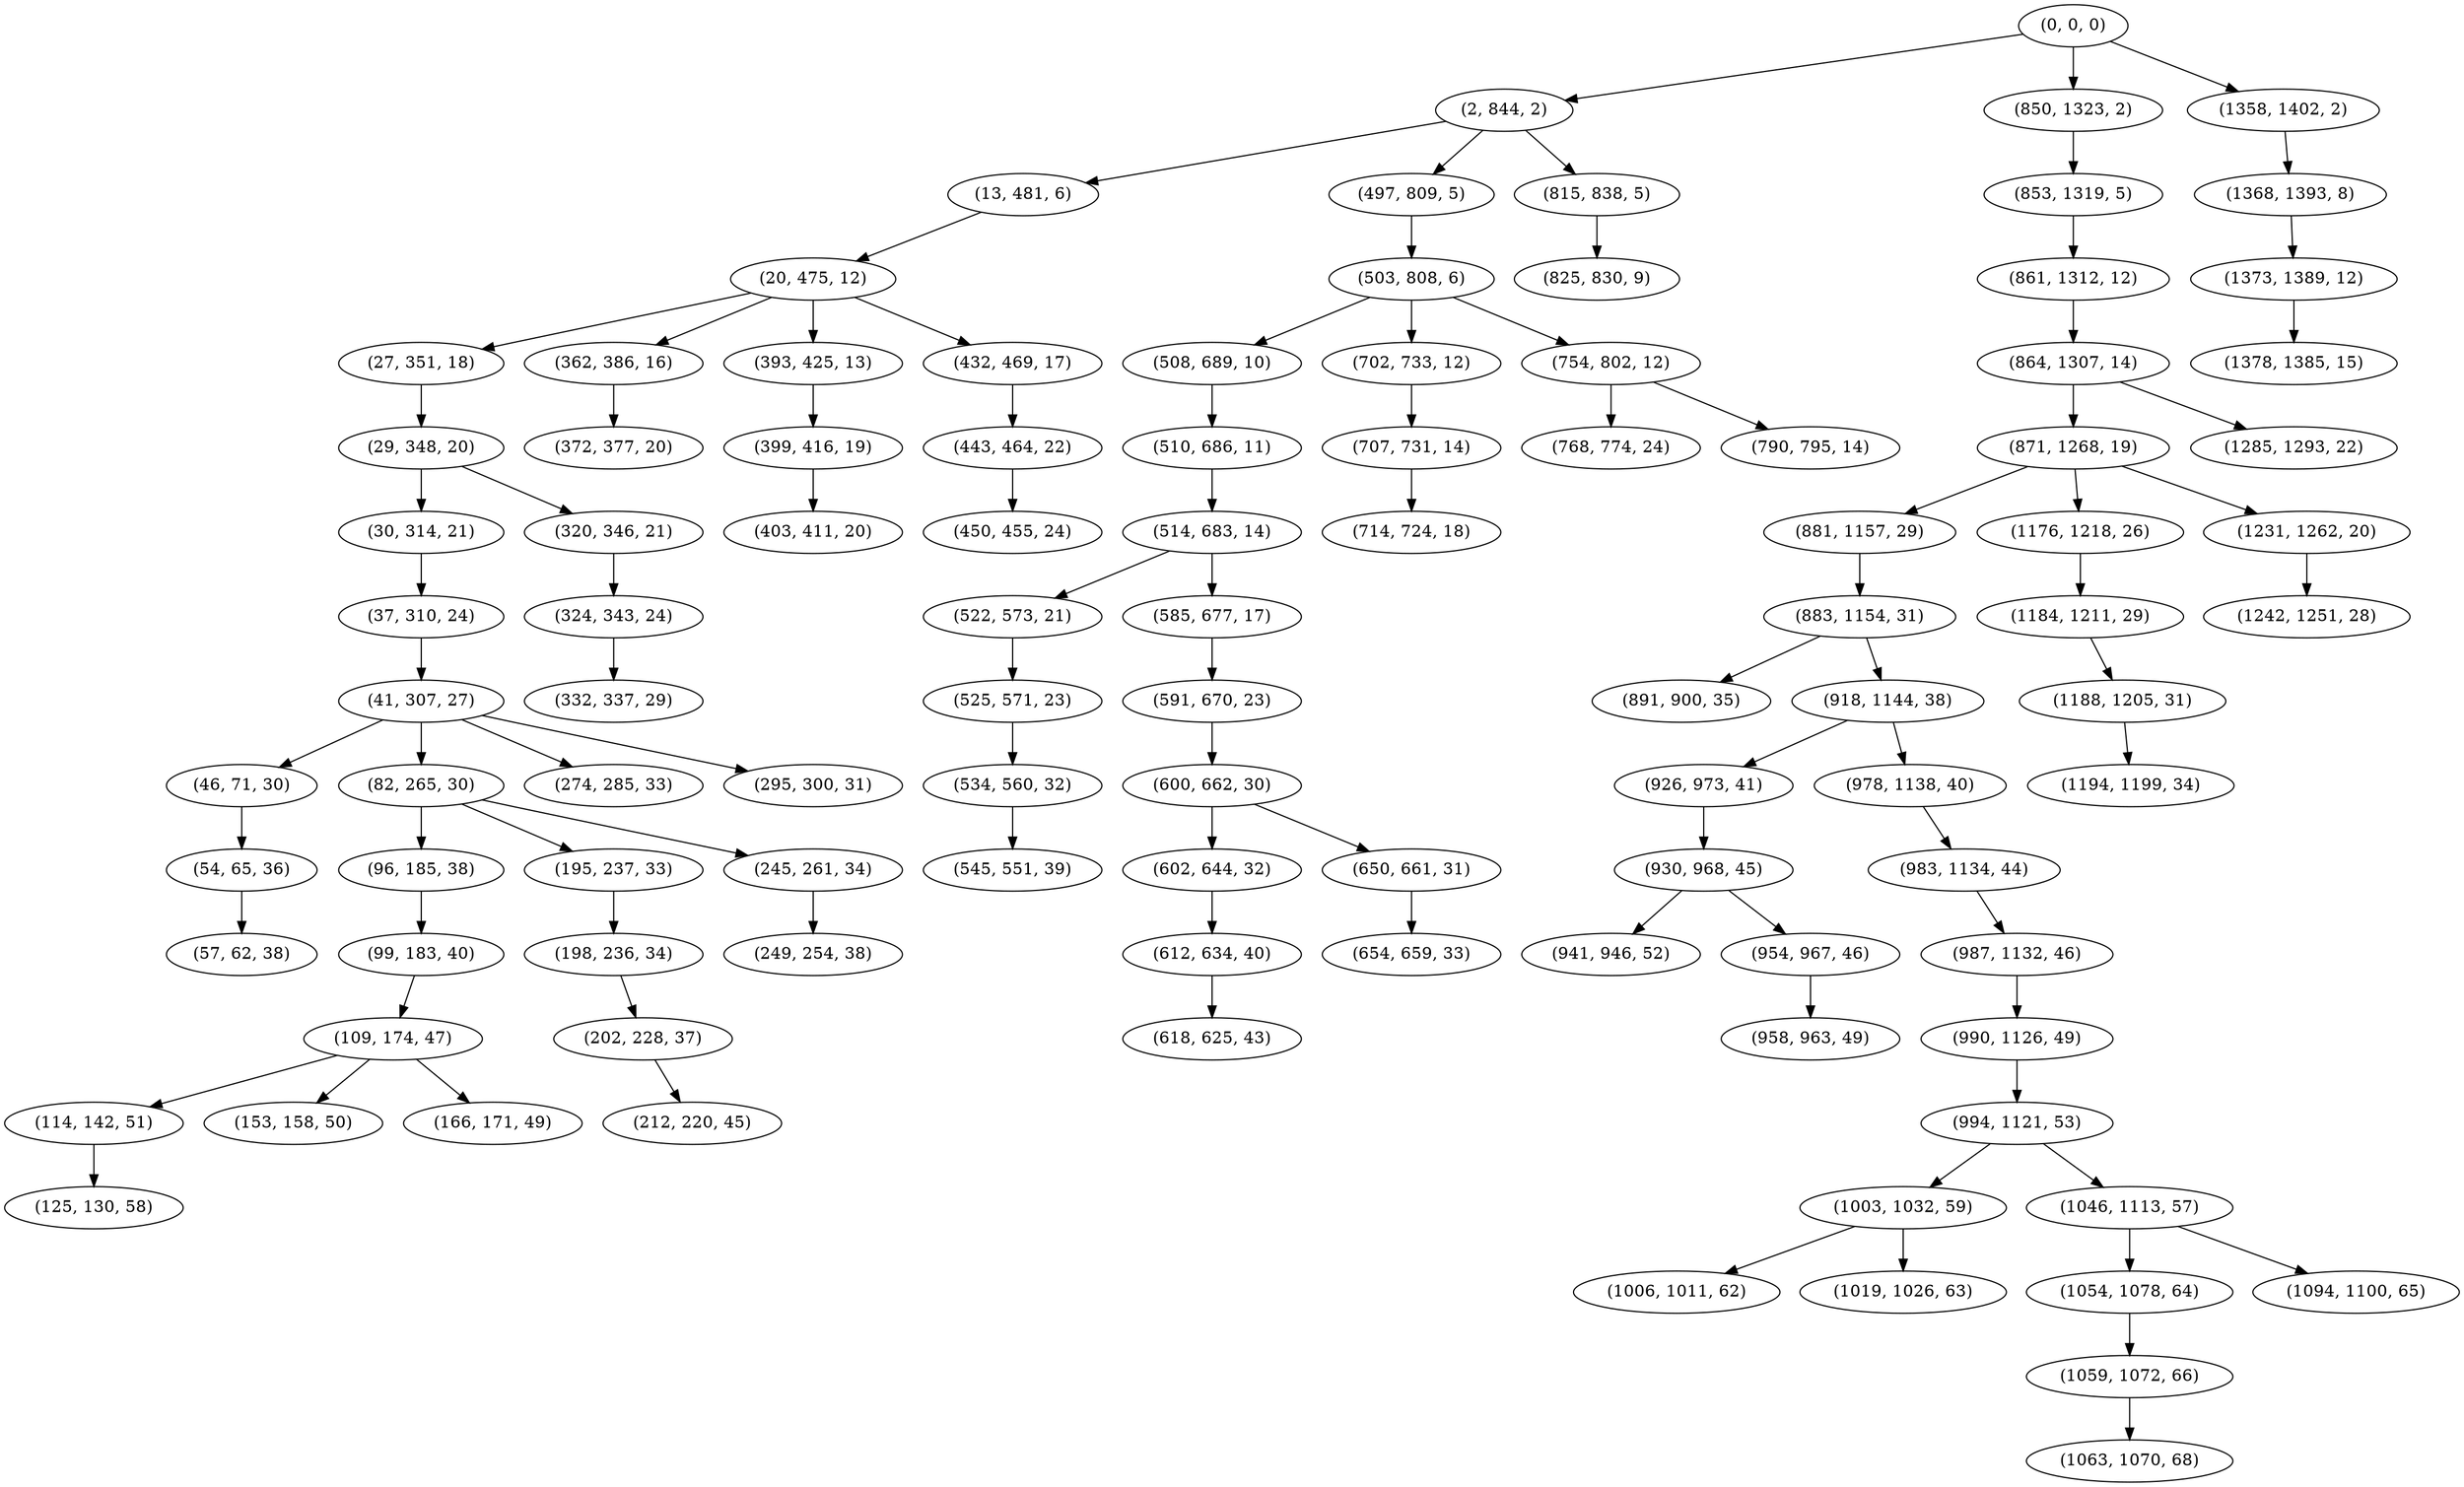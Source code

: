 digraph tree {
    "(0, 0, 0)";
    "(2, 844, 2)";
    "(13, 481, 6)";
    "(20, 475, 12)";
    "(27, 351, 18)";
    "(29, 348, 20)";
    "(30, 314, 21)";
    "(37, 310, 24)";
    "(41, 307, 27)";
    "(46, 71, 30)";
    "(54, 65, 36)";
    "(57, 62, 38)";
    "(82, 265, 30)";
    "(96, 185, 38)";
    "(99, 183, 40)";
    "(109, 174, 47)";
    "(114, 142, 51)";
    "(125, 130, 58)";
    "(153, 158, 50)";
    "(166, 171, 49)";
    "(195, 237, 33)";
    "(198, 236, 34)";
    "(202, 228, 37)";
    "(212, 220, 45)";
    "(245, 261, 34)";
    "(249, 254, 38)";
    "(274, 285, 33)";
    "(295, 300, 31)";
    "(320, 346, 21)";
    "(324, 343, 24)";
    "(332, 337, 29)";
    "(362, 386, 16)";
    "(372, 377, 20)";
    "(393, 425, 13)";
    "(399, 416, 19)";
    "(403, 411, 20)";
    "(432, 469, 17)";
    "(443, 464, 22)";
    "(450, 455, 24)";
    "(497, 809, 5)";
    "(503, 808, 6)";
    "(508, 689, 10)";
    "(510, 686, 11)";
    "(514, 683, 14)";
    "(522, 573, 21)";
    "(525, 571, 23)";
    "(534, 560, 32)";
    "(545, 551, 39)";
    "(585, 677, 17)";
    "(591, 670, 23)";
    "(600, 662, 30)";
    "(602, 644, 32)";
    "(612, 634, 40)";
    "(618, 625, 43)";
    "(650, 661, 31)";
    "(654, 659, 33)";
    "(702, 733, 12)";
    "(707, 731, 14)";
    "(714, 724, 18)";
    "(754, 802, 12)";
    "(768, 774, 24)";
    "(790, 795, 14)";
    "(815, 838, 5)";
    "(825, 830, 9)";
    "(850, 1323, 2)";
    "(853, 1319, 5)";
    "(861, 1312, 12)";
    "(864, 1307, 14)";
    "(871, 1268, 19)";
    "(881, 1157, 29)";
    "(883, 1154, 31)";
    "(891, 900, 35)";
    "(918, 1144, 38)";
    "(926, 973, 41)";
    "(930, 968, 45)";
    "(941, 946, 52)";
    "(954, 967, 46)";
    "(958, 963, 49)";
    "(978, 1138, 40)";
    "(983, 1134, 44)";
    "(987, 1132, 46)";
    "(990, 1126, 49)";
    "(994, 1121, 53)";
    "(1003, 1032, 59)";
    "(1006, 1011, 62)";
    "(1019, 1026, 63)";
    "(1046, 1113, 57)";
    "(1054, 1078, 64)";
    "(1059, 1072, 66)";
    "(1063, 1070, 68)";
    "(1094, 1100, 65)";
    "(1176, 1218, 26)";
    "(1184, 1211, 29)";
    "(1188, 1205, 31)";
    "(1194, 1199, 34)";
    "(1231, 1262, 20)";
    "(1242, 1251, 28)";
    "(1285, 1293, 22)";
    "(1358, 1402, 2)";
    "(1368, 1393, 8)";
    "(1373, 1389, 12)";
    "(1378, 1385, 15)";
    "(0, 0, 0)" -> "(2, 844, 2)";
    "(0, 0, 0)" -> "(850, 1323, 2)";
    "(0, 0, 0)" -> "(1358, 1402, 2)";
    "(2, 844, 2)" -> "(13, 481, 6)";
    "(2, 844, 2)" -> "(497, 809, 5)";
    "(2, 844, 2)" -> "(815, 838, 5)";
    "(13, 481, 6)" -> "(20, 475, 12)";
    "(20, 475, 12)" -> "(27, 351, 18)";
    "(20, 475, 12)" -> "(362, 386, 16)";
    "(20, 475, 12)" -> "(393, 425, 13)";
    "(20, 475, 12)" -> "(432, 469, 17)";
    "(27, 351, 18)" -> "(29, 348, 20)";
    "(29, 348, 20)" -> "(30, 314, 21)";
    "(29, 348, 20)" -> "(320, 346, 21)";
    "(30, 314, 21)" -> "(37, 310, 24)";
    "(37, 310, 24)" -> "(41, 307, 27)";
    "(41, 307, 27)" -> "(46, 71, 30)";
    "(41, 307, 27)" -> "(82, 265, 30)";
    "(41, 307, 27)" -> "(274, 285, 33)";
    "(41, 307, 27)" -> "(295, 300, 31)";
    "(46, 71, 30)" -> "(54, 65, 36)";
    "(54, 65, 36)" -> "(57, 62, 38)";
    "(82, 265, 30)" -> "(96, 185, 38)";
    "(82, 265, 30)" -> "(195, 237, 33)";
    "(82, 265, 30)" -> "(245, 261, 34)";
    "(96, 185, 38)" -> "(99, 183, 40)";
    "(99, 183, 40)" -> "(109, 174, 47)";
    "(109, 174, 47)" -> "(114, 142, 51)";
    "(109, 174, 47)" -> "(153, 158, 50)";
    "(109, 174, 47)" -> "(166, 171, 49)";
    "(114, 142, 51)" -> "(125, 130, 58)";
    "(195, 237, 33)" -> "(198, 236, 34)";
    "(198, 236, 34)" -> "(202, 228, 37)";
    "(202, 228, 37)" -> "(212, 220, 45)";
    "(245, 261, 34)" -> "(249, 254, 38)";
    "(320, 346, 21)" -> "(324, 343, 24)";
    "(324, 343, 24)" -> "(332, 337, 29)";
    "(362, 386, 16)" -> "(372, 377, 20)";
    "(393, 425, 13)" -> "(399, 416, 19)";
    "(399, 416, 19)" -> "(403, 411, 20)";
    "(432, 469, 17)" -> "(443, 464, 22)";
    "(443, 464, 22)" -> "(450, 455, 24)";
    "(497, 809, 5)" -> "(503, 808, 6)";
    "(503, 808, 6)" -> "(508, 689, 10)";
    "(503, 808, 6)" -> "(702, 733, 12)";
    "(503, 808, 6)" -> "(754, 802, 12)";
    "(508, 689, 10)" -> "(510, 686, 11)";
    "(510, 686, 11)" -> "(514, 683, 14)";
    "(514, 683, 14)" -> "(522, 573, 21)";
    "(514, 683, 14)" -> "(585, 677, 17)";
    "(522, 573, 21)" -> "(525, 571, 23)";
    "(525, 571, 23)" -> "(534, 560, 32)";
    "(534, 560, 32)" -> "(545, 551, 39)";
    "(585, 677, 17)" -> "(591, 670, 23)";
    "(591, 670, 23)" -> "(600, 662, 30)";
    "(600, 662, 30)" -> "(602, 644, 32)";
    "(600, 662, 30)" -> "(650, 661, 31)";
    "(602, 644, 32)" -> "(612, 634, 40)";
    "(612, 634, 40)" -> "(618, 625, 43)";
    "(650, 661, 31)" -> "(654, 659, 33)";
    "(702, 733, 12)" -> "(707, 731, 14)";
    "(707, 731, 14)" -> "(714, 724, 18)";
    "(754, 802, 12)" -> "(768, 774, 24)";
    "(754, 802, 12)" -> "(790, 795, 14)";
    "(815, 838, 5)" -> "(825, 830, 9)";
    "(850, 1323, 2)" -> "(853, 1319, 5)";
    "(853, 1319, 5)" -> "(861, 1312, 12)";
    "(861, 1312, 12)" -> "(864, 1307, 14)";
    "(864, 1307, 14)" -> "(871, 1268, 19)";
    "(864, 1307, 14)" -> "(1285, 1293, 22)";
    "(871, 1268, 19)" -> "(881, 1157, 29)";
    "(871, 1268, 19)" -> "(1176, 1218, 26)";
    "(871, 1268, 19)" -> "(1231, 1262, 20)";
    "(881, 1157, 29)" -> "(883, 1154, 31)";
    "(883, 1154, 31)" -> "(891, 900, 35)";
    "(883, 1154, 31)" -> "(918, 1144, 38)";
    "(918, 1144, 38)" -> "(926, 973, 41)";
    "(918, 1144, 38)" -> "(978, 1138, 40)";
    "(926, 973, 41)" -> "(930, 968, 45)";
    "(930, 968, 45)" -> "(941, 946, 52)";
    "(930, 968, 45)" -> "(954, 967, 46)";
    "(954, 967, 46)" -> "(958, 963, 49)";
    "(978, 1138, 40)" -> "(983, 1134, 44)";
    "(983, 1134, 44)" -> "(987, 1132, 46)";
    "(987, 1132, 46)" -> "(990, 1126, 49)";
    "(990, 1126, 49)" -> "(994, 1121, 53)";
    "(994, 1121, 53)" -> "(1003, 1032, 59)";
    "(994, 1121, 53)" -> "(1046, 1113, 57)";
    "(1003, 1032, 59)" -> "(1006, 1011, 62)";
    "(1003, 1032, 59)" -> "(1019, 1026, 63)";
    "(1046, 1113, 57)" -> "(1054, 1078, 64)";
    "(1046, 1113, 57)" -> "(1094, 1100, 65)";
    "(1054, 1078, 64)" -> "(1059, 1072, 66)";
    "(1059, 1072, 66)" -> "(1063, 1070, 68)";
    "(1176, 1218, 26)" -> "(1184, 1211, 29)";
    "(1184, 1211, 29)" -> "(1188, 1205, 31)";
    "(1188, 1205, 31)" -> "(1194, 1199, 34)";
    "(1231, 1262, 20)" -> "(1242, 1251, 28)";
    "(1358, 1402, 2)" -> "(1368, 1393, 8)";
    "(1368, 1393, 8)" -> "(1373, 1389, 12)";
    "(1373, 1389, 12)" -> "(1378, 1385, 15)";
}
